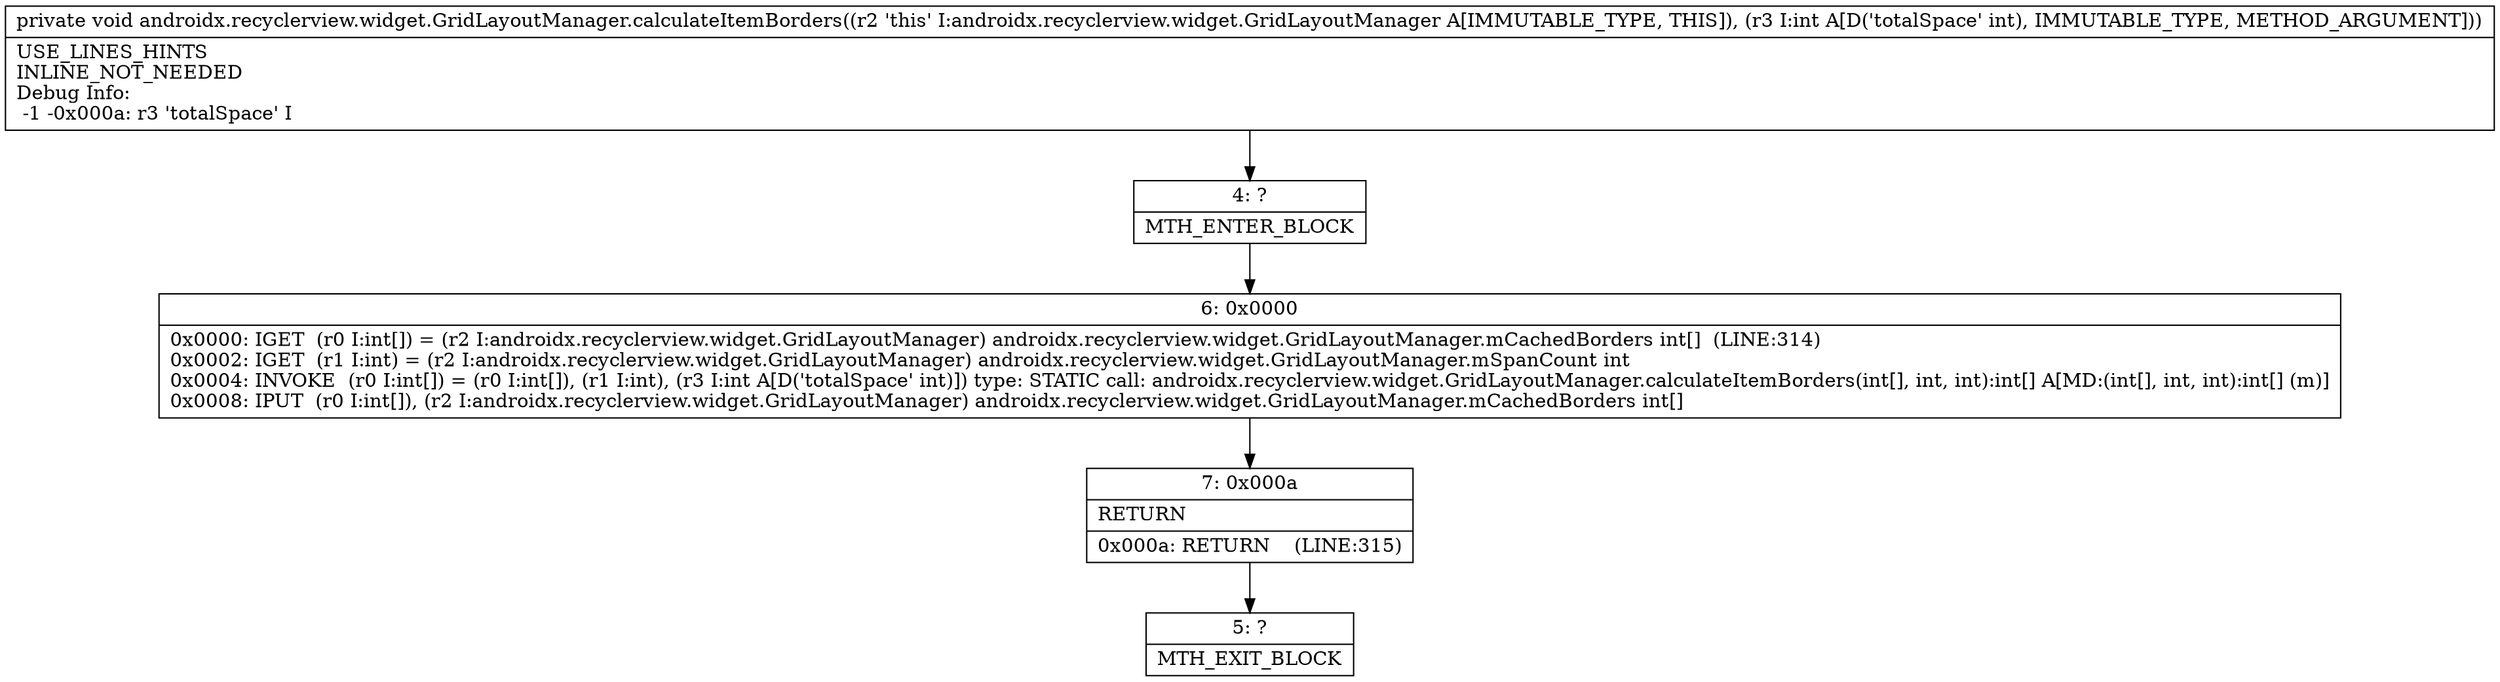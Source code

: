 digraph "CFG forandroidx.recyclerview.widget.GridLayoutManager.calculateItemBorders(I)V" {
Node_4 [shape=record,label="{4\:\ ?|MTH_ENTER_BLOCK\l}"];
Node_6 [shape=record,label="{6\:\ 0x0000|0x0000: IGET  (r0 I:int[]) = (r2 I:androidx.recyclerview.widget.GridLayoutManager) androidx.recyclerview.widget.GridLayoutManager.mCachedBorders int[]  (LINE:314)\l0x0002: IGET  (r1 I:int) = (r2 I:androidx.recyclerview.widget.GridLayoutManager) androidx.recyclerview.widget.GridLayoutManager.mSpanCount int \l0x0004: INVOKE  (r0 I:int[]) = (r0 I:int[]), (r1 I:int), (r3 I:int A[D('totalSpace' int)]) type: STATIC call: androidx.recyclerview.widget.GridLayoutManager.calculateItemBorders(int[], int, int):int[] A[MD:(int[], int, int):int[] (m)]\l0x0008: IPUT  (r0 I:int[]), (r2 I:androidx.recyclerview.widget.GridLayoutManager) androidx.recyclerview.widget.GridLayoutManager.mCachedBorders int[] \l}"];
Node_7 [shape=record,label="{7\:\ 0x000a|RETURN\l|0x000a: RETURN    (LINE:315)\l}"];
Node_5 [shape=record,label="{5\:\ ?|MTH_EXIT_BLOCK\l}"];
MethodNode[shape=record,label="{private void androidx.recyclerview.widget.GridLayoutManager.calculateItemBorders((r2 'this' I:androidx.recyclerview.widget.GridLayoutManager A[IMMUTABLE_TYPE, THIS]), (r3 I:int A[D('totalSpace' int), IMMUTABLE_TYPE, METHOD_ARGUMENT]))  | USE_LINES_HINTS\lINLINE_NOT_NEEDED\lDebug Info:\l  \-1 \-0x000a: r3 'totalSpace' I\l}"];
MethodNode -> Node_4;Node_4 -> Node_6;
Node_6 -> Node_7;
Node_7 -> Node_5;
}


